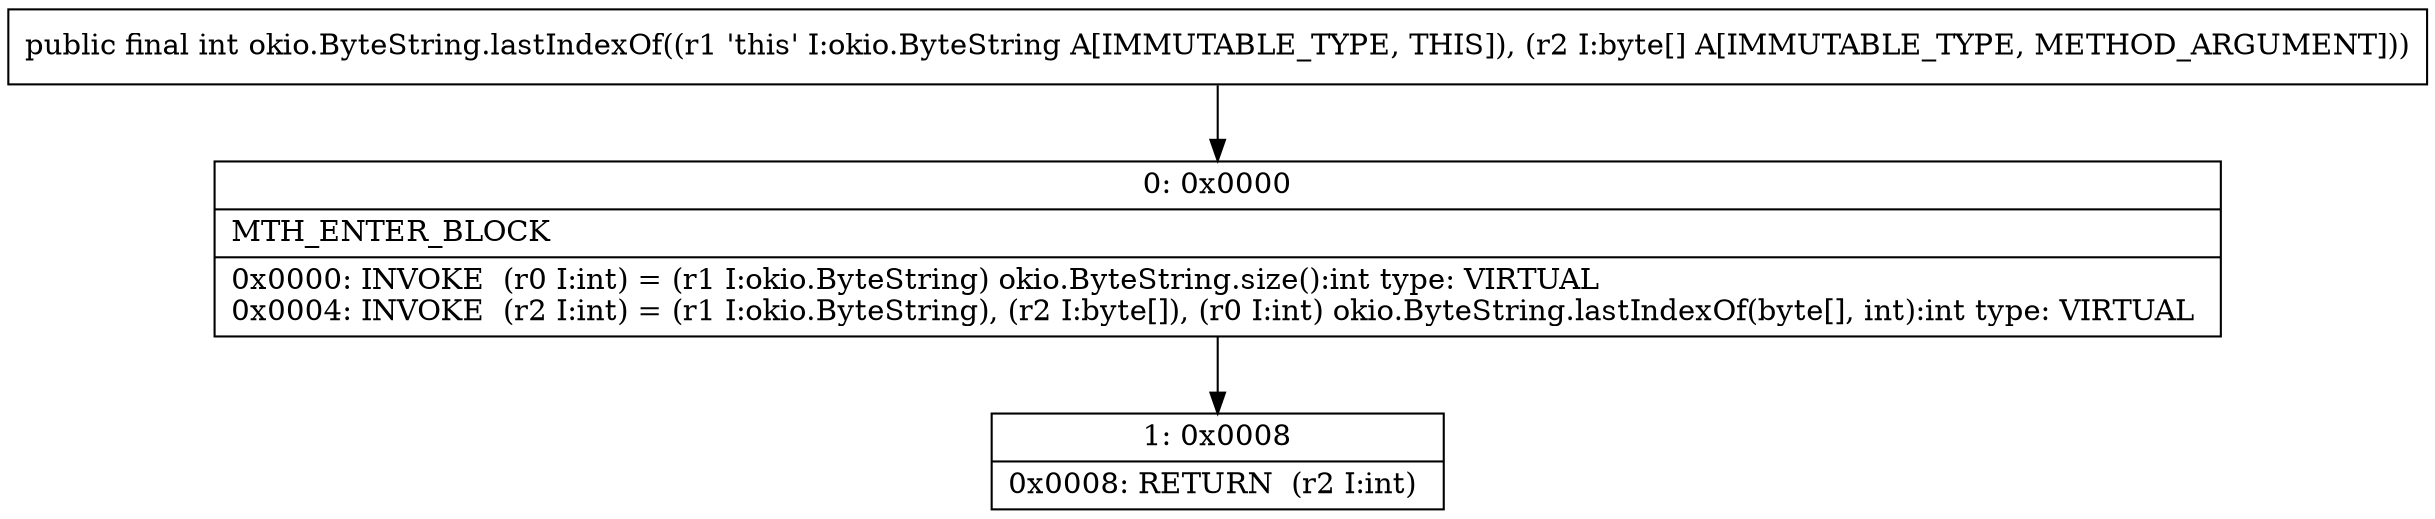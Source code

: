 digraph "CFG forokio.ByteString.lastIndexOf([B)I" {
Node_0 [shape=record,label="{0\:\ 0x0000|MTH_ENTER_BLOCK\l|0x0000: INVOKE  (r0 I:int) = (r1 I:okio.ByteString) okio.ByteString.size():int type: VIRTUAL \l0x0004: INVOKE  (r2 I:int) = (r1 I:okio.ByteString), (r2 I:byte[]), (r0 I:int) okio.ByteString.lastIndexOf(byte[], int):int type: VIRTUAL \l}"];
Node_1 [shape=record,label="{1\:\ 0x0008|0x0008: RETURN  (r2 I:int) \l}"];
MethodNode[shape=record,label="{public final int okio.ByteString.lastIndexOf((r1 'this' I:okio.ByteString A[IMMUTABLE_TYPE, THIS]), (r2 I:byte[] A[IMMUTABLE_TYPE, METHOD_ARGUMENT])) }"];
MethodNode -> Node_0;
Node_0 -> Node_1;
}


